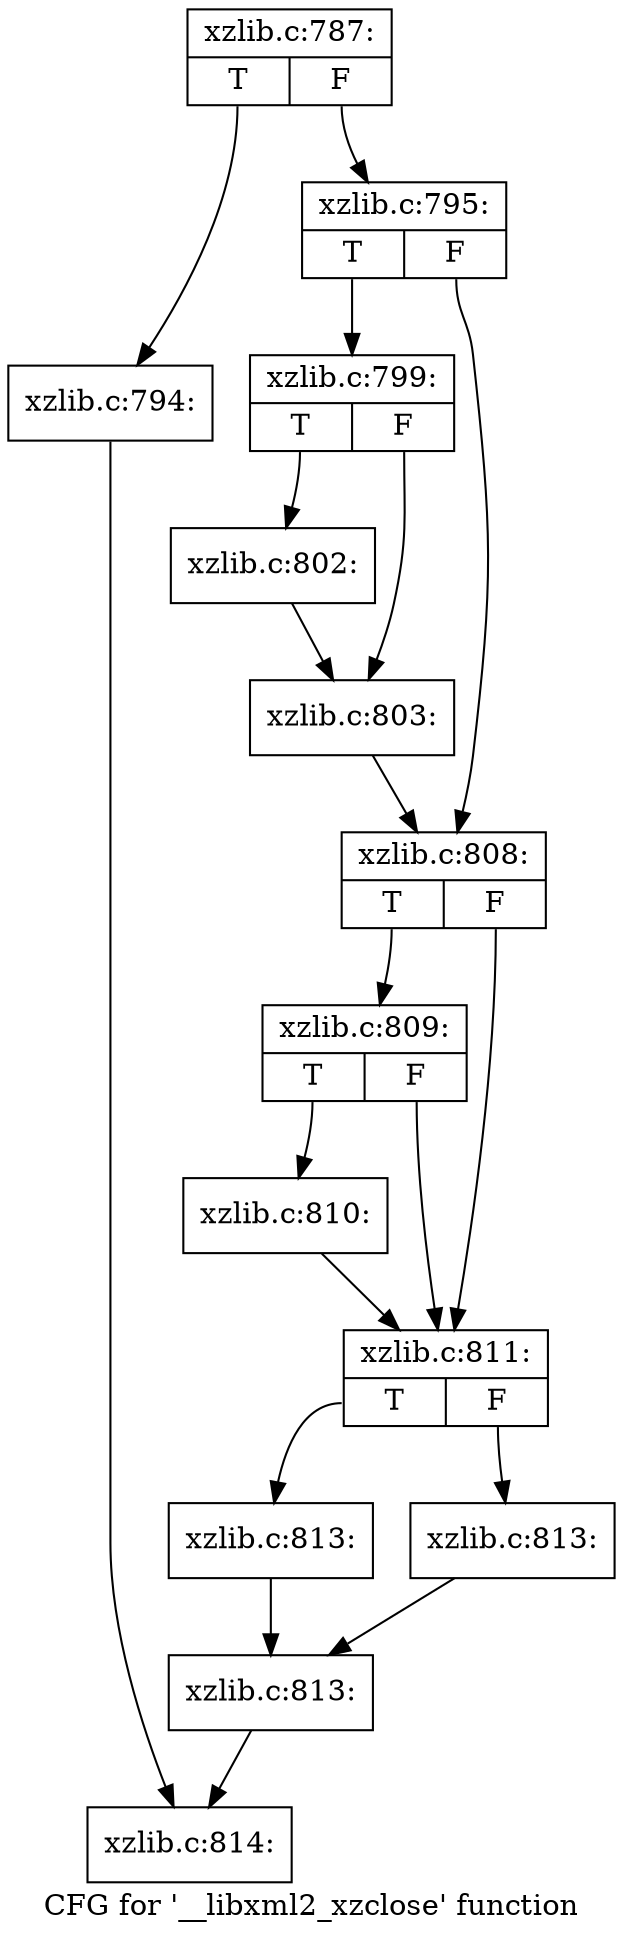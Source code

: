 digraph "CFG for '__libxml2_xzclose' function" {
	label="CFG for '__libxml2_xzclose' function";

	Node0x559901cf25c0 [shape=record,label="{xzlib.c:787:|{<s0>T|<s1>F}}"];
	Node0x559901cf25c0:s0 -> Node0x559901cf5950;
	Node0x559901cf25c0:s1 -> Node0x559901cf59a0;
	Node0x559901cf5950 [shape=record,label="{xzlib.c:794:}"];
	Node0x559901cf5950 -> Node0x559901ceebd0;
	Node0x559901cf59a0 [shape=record,label="{xzlib.c:795:|{<s0>T|<s1>F}}"];
	Node0x559901cf59a0:s0 -> Node0x559901ce7a10;
	Node0x559901cf59a0:s1 -> Node0x559901cf6090;
	Node0x559901ce7a10 [shape=record,label="{xzlib.c:799:|{<s0>T|<s1>F}}"];
	Node0x559901ce7a10:s0 -> Node0x559901cf6f10;
	Node0x559901ce7a10:s1 -> Node0x559901cf6f60;
	Node0x559901cf6f10 [shape=record,label="{xzlib.c:802:}"];
	Node0x559901cf6f10 -> Node0x559901cf6f60;
	Node0x559901cf6f60 [shape=record,label="{xzlib.c:803:}"];
	Node0x559901cf6f60 -> Node0x559901cf6090;
	Node0x559901cf6090 [shape=record,label="{xzlib.c:808:|{<s0>T|<s1>F}}"];
	Node0x559901cf6090:s0 -> Node0x559901cf8350;
	Node0x559901cf6090:s1 -> Node0x559901cf8300;
	Node0x559901cf8350 [shape=record,label="{xzlib.c:809:|{<s0>T|<s1>F}}"];
	Node0x559901cf8350:s0 -> Node0x559901cf82b0;
	Node0x559901cf8350:s1 -> Node0x559901cf8300;
	Node0x559901cf82b0 [shape=record,label="{xzlib.c:810:}"];
	Node0x559901cf82b0 -> Node0x559901cf8300;
	Node0x559901cf8300 [shape=record,label="{xzlib.c:811:|{<s0>T|<s1>F}}"];
	Node0x559901cf8300:s0 -> Node0x559901ced150;
	Node0x559901cf8300:s1 -> Node0x559901ced1a0;
	Node0x559901ced150 [shape=record,label="{xzlib.c:813:}"];
	Node0x559901ced150 -> Node0x559901ced1f0;
	Node0x559901ced1a0 [shape=record,label="{xzlib.c:813:}"];
	Node0x559901ced1a0 -> Node0x559901ced1f0;
	Node0x559901ced1f0 [shape=record,label="{xzlib.c:813:}"];
	Node0x559901ced1f0 -> Node0x559901ceebd0;
	Node0x559901ceebd0 [shape=record,label="{xzlib.c:814:}"];
}

